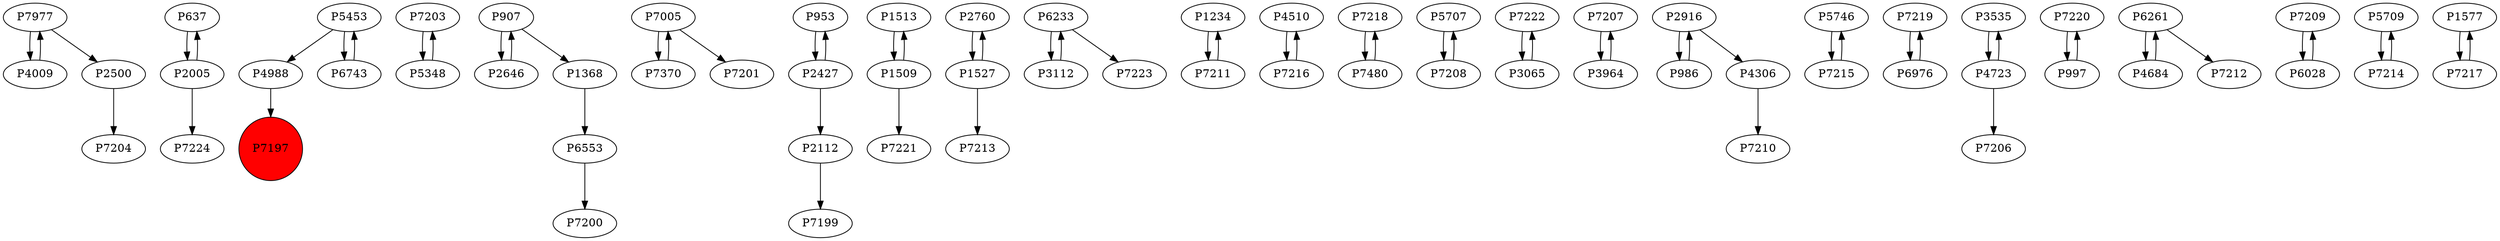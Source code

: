 digraph {
	P7977 -> P4009
	P637 -> P2005
	P4009 -> P7977
	P4988 -> P7197
	P7203 -> P5348
	P6553 -> P7200
	P7005 -> P7370
	P953 -> P2427
	P1513 -> P1509
	P2760 -> P1527
	P6233 -> P3112
	P5453 -> P4988
	P1234 -> P7211
	P4510 -> P7216
	P907 -> P2646
	P7370 -> P7005
	P7218 -> P7480
	P5707 -> P7208
	P7222 -> P3065
	P2005 -> P7224
	P1368 -> P6553
	P6743 -> P5453
	P2500 -> P7204
	P907 -> P1368
	P6233 -> P7223
	P7207 -> P3964
	P7480 -> P7218
	P2427 -> P953
	P7005 -> P7201
	P4306 -> P7210
	P1509 -> P7221
	P5746 -> P7215
	P1527 -> P2760
	P7219 -> P6976
	P986 -> P2916
	P3535 -> P4723
	P7220 -> P997
	P2646 -> P907
	P7208 -> P5707
	P6261 -> P4684
	P5453 -> P6743
	P3112 -> P6233
	P4684 -> P6261
	P3964 -> P7207
	P5348 -> P7203
	P7215 -> P5746
	P7209 -> P6028
	P7211 -> P1234
	P3065 -> P7222
	P5709 -> P7214
	P1509 -> P1513
	P997 -> P7220
	P4723 -> P7206
	P6261 -> P7212
	P7214 -> P5709
	P4723 -> P3535
	P2112 -> P7199
	P2005 -> P637
	P2427 -> P2112
	P7216 -> P4510
	P6028 -> P7209
	P7977 -> P2500
	P1577 -> P7217
	P2916 -> P986
	P6976 -> P7219
	P2916 -> P4306
	P7217 -> P1577
	P1527 -> P7213
	P7197 [shape=circle]
	P7197 [style=filled]
	P7197 [fillcolor=red]
}